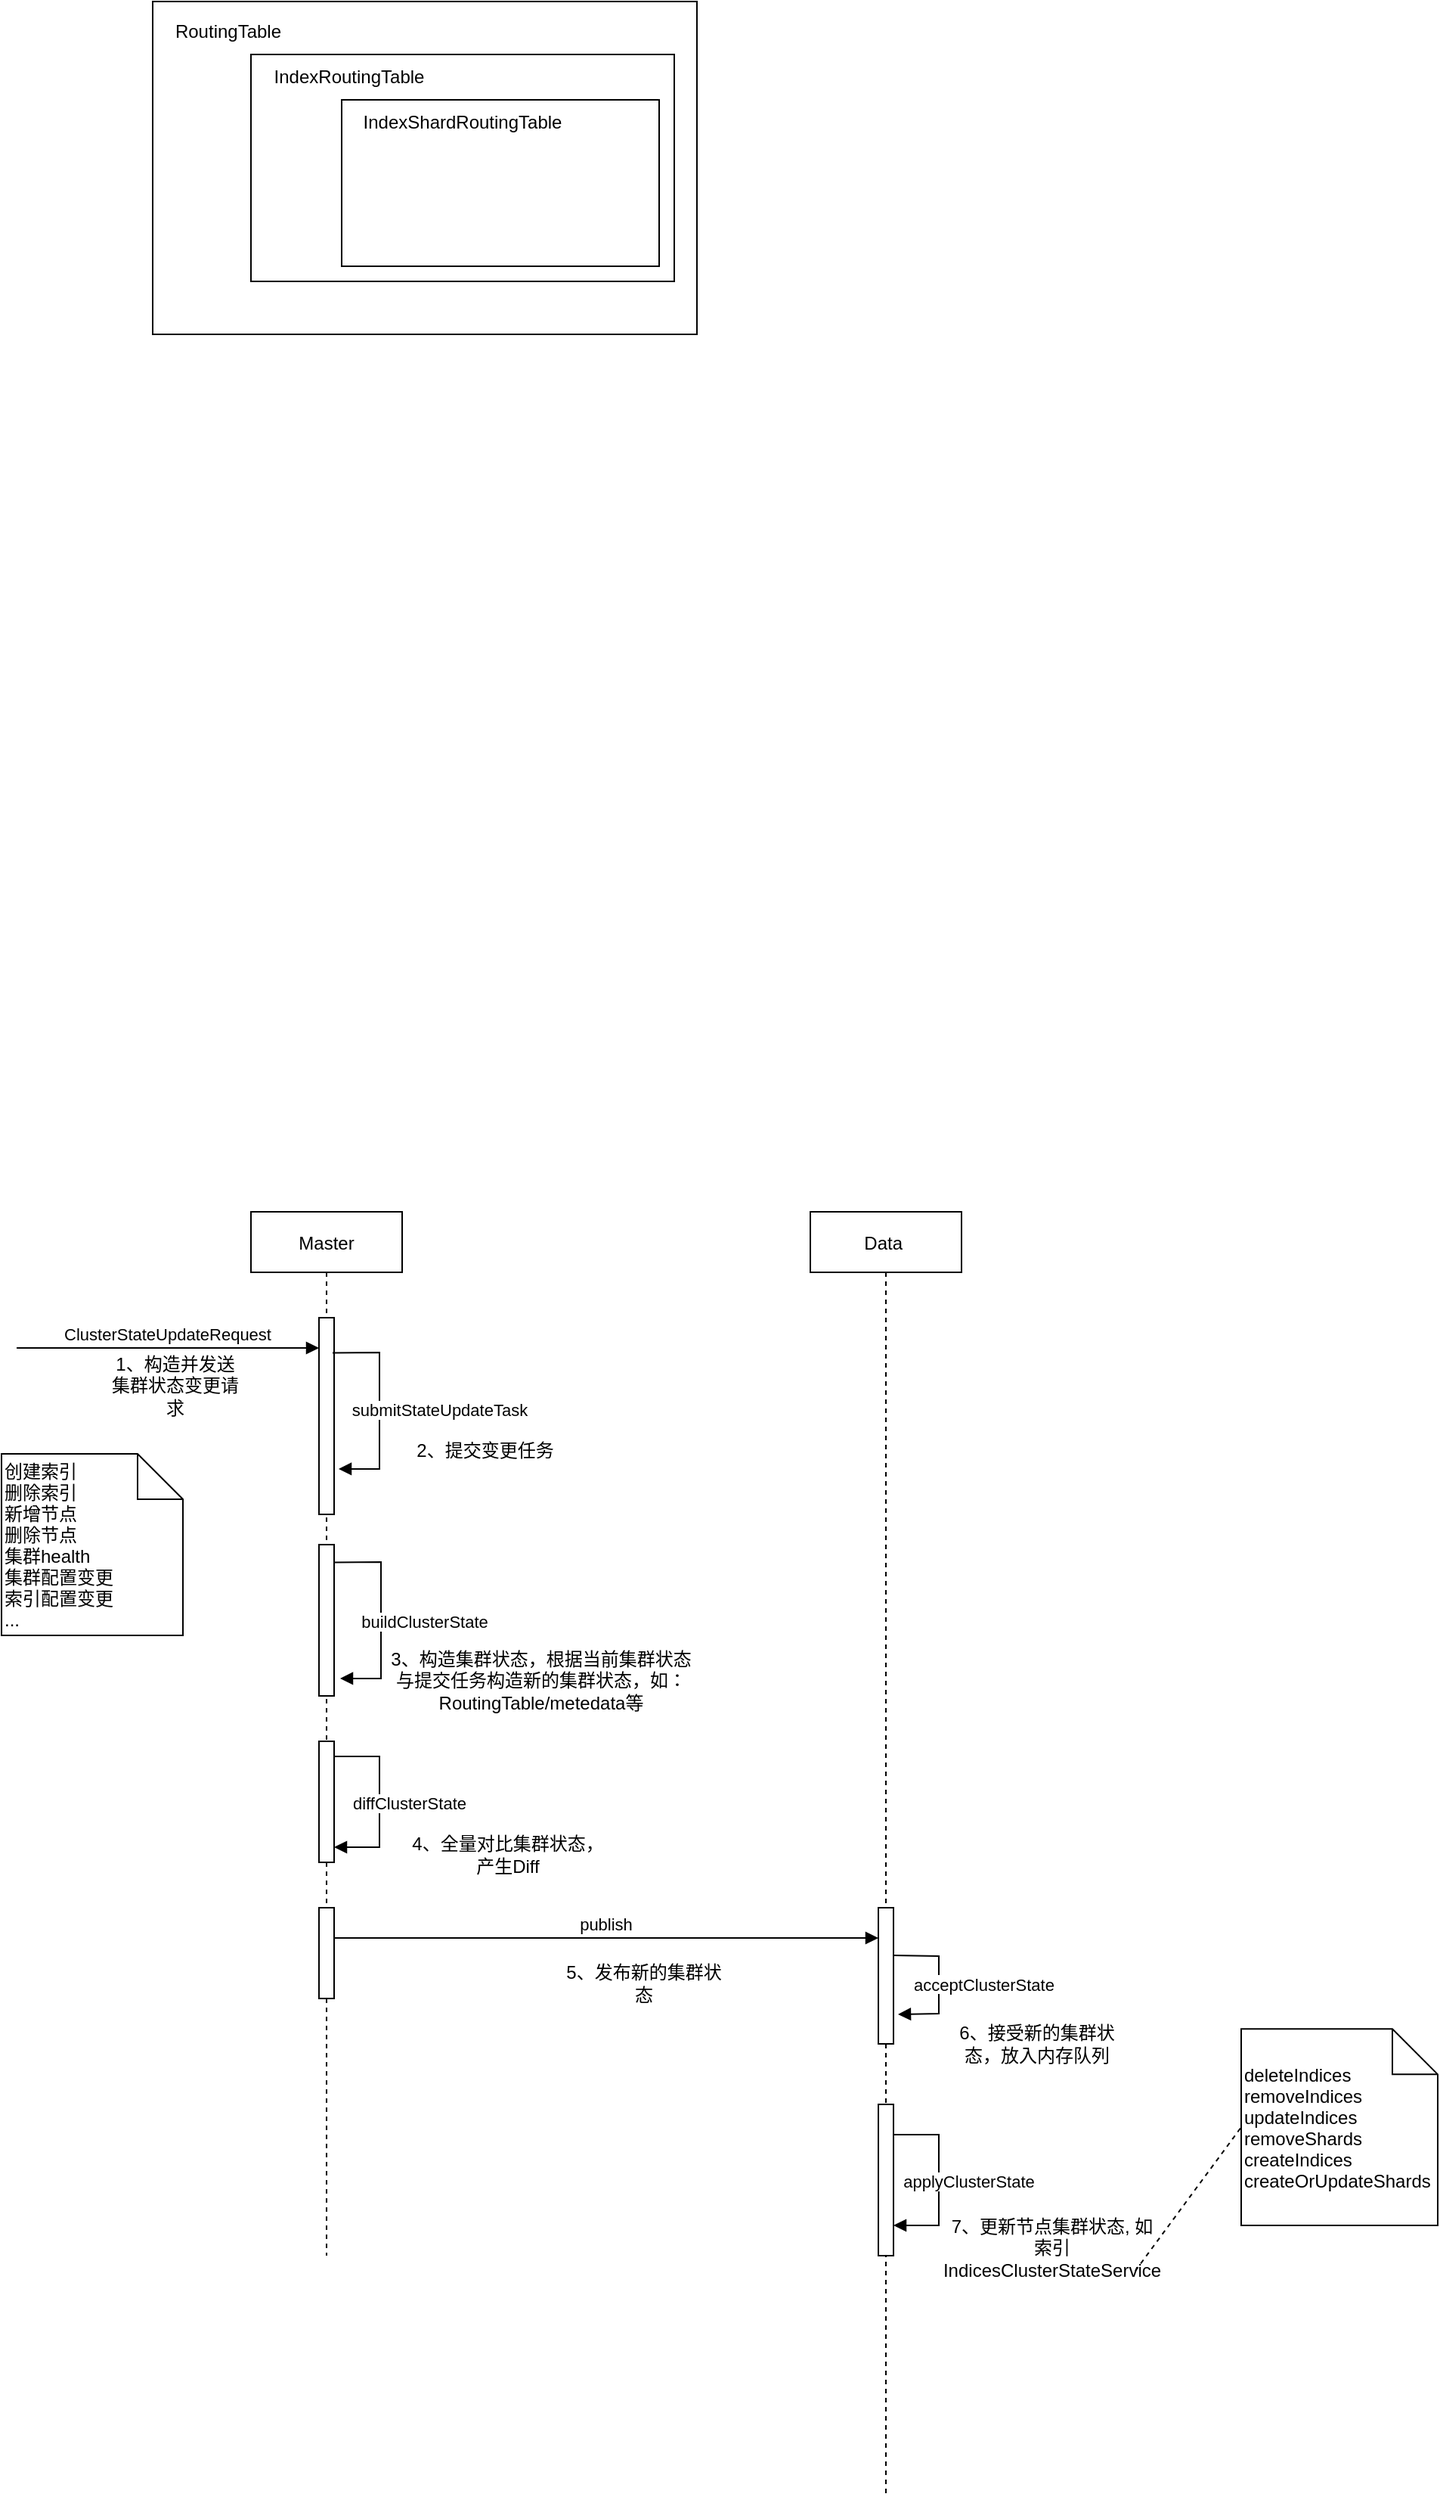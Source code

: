 <mxfile version="20.4.2" type="github">
  <diagram id="kgpKYQtTHZ0yAKxKKP6v" name="Page-1">
    <mxGraphModel dx="946" dy="614" grid="1" gridSize="10" guides="1" tooltips="1" connect="1" arrows="1" fold="1" page="1" pageScale="1" pageWidth="1169" pageHeight="1654" math="0" shadow="0">
      <root>
        <mxCell id="0" />
        <mxCell id="1" parent="0" />
        <mxCell id="3nuBFxr9cyL0pnOWT2aG-1" value="Master" style="shape=umlLifeline;perimeter=lifelinePerimeter;container=1;collapsible=0;recursiveResize=0;rounded=0;shadow=0;strokeWidth=1;" parent="1" vertex="1">
          <mxGeometry x="215" y="870" width="100" height="690" as="geometry" />
        </mxCell>
        <mxCell id="3nuBFxr9cyL0pnOWT2aG-2" value="" style="points=[];perimeter=orthogonalPerimeter;rounded=0;shadow=0;strokeWidth=1;" parent="3nuBFxr9cyL0pnOWT2aG-1" vertex="1">
          <mxGeometry x="45" y="70" width="10" height="130" as="geometry" />
        </mxCell>
        <mxCell id="AwmB5CsNsaKVvRhN-XGT-18" value="submitStateUpdateTask" style="verticalAlign=bottom;endArrow=block;shadow=0;strokeWidth=1;rounded=0;exitX=0.9;exitY=0.179;exitDx=0;exitDy=0;exitPerimeter=0;entryX=1.3;entryY=0.769;entryDx=0;entryDy=0;entryPerimeter=0;" edge="1" parent="3nuBFxr9cyL0pnOWT2aG-1" source="3nuBFxr9cyL0pnOWT2aG-2" target="3nuBFxr9cyL0pnOWT2aG-2">
          <mxGeometry x="0.156" y="40" relative="1" as="geometry">
            <mxPoint x="55" y="90" as="sourcePoint" />
            <mxPoint x="65" y="170" as="targetPoint" />
            <Array as="points">
              <mxPoint x="85" y="93" />
              <mxPoint x="85" y="170" />
            </Array>
            <mxPoint as="offset" />
          </mxGeometry>
        </mxCell>
        <mxCell id="AwmB5CsNsaKVvRhN-XGT-12" value="" style="points=[];perimeter=orthogonalPerimeter;rounded=0;shadow=0;strokeWidth=1;" vertex="1" parent="3nuBFxr9cyL0pnOWT2aG-1">
          <mxGeometry x="45" y="220" width="10" height="100" as="geometry" />
        </mxCell>
        <mxCell id="AwmB5CsNsaKVvRhN-XGT-22" value="buildClusterState" style="verticalAlign=bottom;endArrow=block;shadow=0;strokeWidth=1;rounded=0;exitX=0.9;exitY=0.179;exitDx=0;exitDy=0;exitPerimeter=0;entryX=1.3;entryY=0.769;entryDx=0;entryDy=0;entryPerimeter=0;" edge="1" parent="3nuBFxr9cyL0pnOWT2aG-1">
          <mxGeometry x="0.178" y="29" relative="1" as="geometry">
            <mxPoint x="55" y="231.77" as="sourcePoint" />
            <mxPoint x="59" y="308.47" as="targetPoint" />
            <Array as="points">
              <mxPoint x="86" y="231.5" />
              <mxPoint x="86" y="308.5" />
            </Array>
            <mxPoint as="offset" />
          </mxGeometry>
        </mxCell>
        <mxCell id="AwmB5CsNsaKVvRhN-XGT-25" value="" style="points=[];perimeter=orthogonalPerimeter;rounded=0;shadow=0;strokeWidth=1;" vertex="1" parent="3nuBFxr9cyL0pnOWT2aG-1">
          <mxGeometry x="45" y="350" width="10" height="80" as="geometry" />
        </mxCell>
        <mxCell id="AwmB5CsNsaKVvRhN-XGT-26" value="diffClusterState" style="verticalAlign=bottom;endArrow=block;shadow=0;strokeWidth=1;rounded=0;" edge="1" parent="3nuBFxr9cyL0pnOWT2aG-1">
          <mxGeometry x="0.167" y="20" relative="1" as="geometry">
            <mxPoint x="55" y="360" as="sourcePoint" />
            <mxPoint x="55" y="420" as="targetPoint" />
            <Array as="points">
              <mxPoint x="85" y="360" />
              <mxPoint x="85" y="420" />
            </Array>
            <mxPoint as="offset" />
          </mxGeometry>
        </mxCell>
        <mxCell id="AwmB5CsNsaKVvRhN-XGT-30" value="" style="points=[];perimeter=orthogonalPerimeter;rounded=0;shadow=0;strokeWidth=1;" vertex="1" parent="3nuBFxr9cyL0pnOWT2aG-1">
          <mxGeometry x="45" y="460" width="10" height="60" as="geometry" />
        </mxCell>
        <mxCell id="3nuBFxr9cyL0pnOWT2aG-5" value="Data " style="shape=umlLifeline;perimeter=lifelinePerimeter;container=1;collapsible=0;recursiveResize=0;rounded=0;shadow=0;strokeWidth=1;" parent="1" vertex="1">
          <mxGeometry x="585" y="870" width="100" height="850" as="geometry" />
        </mxCell>
        <mxCell id="3nuBFxr9cyL0pnOWT2aG-6" value="" style="points=[];perimeter=orthogonalPerimeter;rounded=0;shadow=0;strokeWidth=1;" parent="3nuBFxr9cyL0pnOWT2aG-5" vertex="1">
          <mxGeometry x="45" y="460" width="10" height="90" as="geometry" />
        </mxCell>
        <mxCell id="AwmB5CsNsaKVvRhN-XGT-38" value="acceptClusterState" style="verticalAlign=bottom;endArrow=block;shadow=0;strokeWidth=1;rounded=0;entryX=1.3;entryY=0.783;entryDx=0;entryDy=0;entryPerimeter=0;exitX=1;exitY=0.35;exitDx=0;exitDy=0;exitPerimeter=0;" edge="1" parent="3nuBFxr9cyL0pnOWT2aG-5" source="3nuBFxr9cyL0pnOWT2aG-6" target="3nuBFxr9cyL0pnOWT2aG-6">
          <mxGeometry x="0.221" y="30" relative="1" as="geometry">
            <mxPoint x="55" y="480" as="sourcePoint" />
            <mxPoint x="55" y="540" as="targetPoint" />
            <Array as="points">
              <mxPoint x="85" y="492" />
              <mxPoint x="85" y="530" />
            </Array>
            <mxPoint as="offset" />
          </mxGeometry>
        </mxCell>
        <mxCell id="AwmB5CsNsaKVvRhN-XGT-41" value="" style="points=[];perimeter=orthogonalPerimeter;rounded=0;shadow=0;strokeWidth=1;" vertex="1" parent="3nuBFxr9cyL0pnOWT2aG-5">
          <mxGeometry x="45" y="590" width="10" height="100" as="geometry" />
        </mxCell>
        <mxCell id="AwmB5CsNsaKVvRhN-XGT-42" value="applyClusterState" style="verticalAlign=bottom;endArrow=block;shadow=0;strokeWidth=1;rounded=0;" edge="1" parent="3nuBFxr9cyL0pnOWT2aG-5">
          <mxGeometry x="0.167" y="20" relative="1" as="geometry">
            <mxPoint x="55" y="610" as="sourcePoint" />
            <mxPoint x="55" y="670" as="targetPoint" />
            <Array as="points">
              <mxPoint x="85" y="610" />
              <mxPoint x="85" y="670" />
            </Array>
            <mxPoint as="offset" />
          </mxGeometry>
        </mxCell>
        <mxCell id="AwmB5CsNsaKVvRhN-XGT-1" value="" style="rounded=0;whiteSpace=wrap;html=1;" vertex="1" parent="1">
          <mxGeometry x="150" y="70" width="360" height="220" as="geometry" />
        </mxCell>
        <mxCell id="AwmB5CsNsaKVvRhN-XGT-2" value="RoutingTable" style="text;html=1;strokeColor=none;fillColor=none;align=center;verticalAlign=middle;whiteSpace=wrap;rounded=0;" vertex="1" parent="1">
          <mxGeometry x="160" y="75" width="80" height="30" as="geometry" />
        </mxCell>
        <mxCell id="AwmB5CsNsaKVvRhN-XGT-3" value="" style="rounded=0;whiteSpace=wrap;html=1;" vertex="1" parent="1">
          <mxGeometry x="215" y="105" width="280" height="150" as="geometry" />
        </mxCell>
        <mxCell id="AwmB5CsNsaKVvRhN-XGT-4" value="IndexRoutingTable" style="text;html=1;strokeColor=none;fillColor=none;align=center;verticalAlign=middle;whiteSpace=wrap;rounded=0;" vertex="1" parent="1">
          <mxGeometry x="240" y="105" width="80" height="30" as="geometry" />
        </mxCell>
        <mxCell id="AwmB5CsNsaKVvRhN-XGT-5" value="" style="rounded=0;whiteSpace=wrap;html=1;" vertex="1" parent="1">
          <mxGeometry x="275" y="135" width="210" height="110" as="geometry" />
        </mxCell>
        <mxCell id="AwmB5CsNsaKVvRhN-XGT-6" value="IndexShardRoutingTable" style="text;html=1;strokeColor=none;fillColor=none;align=center;verticalAlign=middle;whiteSpace=wrap;rounded=0;" vertex="1" parent="1">
          <mxGeometry x="325" y="135" width="60" height="30" as="geometry" />
        </mxCell>
        <mxCell id="AwmB5CsNsaKVvRhN-XGT-13" value="ClusterStateUpdateRequest" style="verticalAlign=bottom;endArrow=block;entryX=0;entryY=0;shadow=0;strokeWidth=1;rounded=0;" edge="1" parent="1">
          <mxGeometry relative="1" as="geometry">
            <mxPoint x="60" y="960" as="sourcePoint" />
            <mxPoint x="260" y="960" as="targetPoint" />
          </mxGeometry>
        </mxCell>
        <mxCell id="AwmB5CsNsaKVvRhN-XGT-17" value="1、构造并发送集群状态变更请求" style="text;html=1;strokeColor=none;fillColor=none;align=center;verticalAlign=middle;whiteSpace=wrap;rounded=0;" vertex="1" parent="1">
          <mxGeometry x="120" y="970" width="90" height="30" as="geometry" />
        </mxCell>
        <mxCell id="AwmB5CsNsaKVvRhN-XGT-20" value="2、提交变更任务" style="text;html=1;strokeColor=none;fillColor=none;align=center;verticalAlign=middle;whiteSpace=wrap;rounded=0;" vertex="1" parent="1">
          <mxGeometry x="320" y="1015" width="100" height="25" as="geometry" />
        </mxCell>
        <mxCell id="AwmB5CsNsaKVvRhN-XGT-24" value="3、构造集群状态，根据当前集群状态与提交任务构造新的集群状态，如：RoutingTable/metedata等" style="text;html=1;strokeColor=none;fillColor=none;align=center;verticalAlign=middle;whiteSpace=wrap;rounded=0;" vertex="1" parent="1">
          <mxGeometry x="302.5" y="1150" width="207.5" height="60" as="geometry" />
        </mxCell>
        <mxCell id="AwmB5CsNsaKVvRhN-XGT-29" value="4、全量对比集群状态，产生Diff" style="text;html=1;strokeColor=none;fillColor=none;align=center;verticalAlign=middle;whiteSpace=wrap;rounded=0;" vertex="1" parent="1">
          <mxGeometry x="320" y="1280" width="130" height="30" as="geometry" />
        </mxCell>
        <mxCell id="AwmB5CsNsaKVvRhN-XGT-35" value="创建索引&#xa;删除索引&#xa;新增节点&#xa;删除节点&#xa;集群health&#xa;集群配置变更&#xa;索引配置变更&#xa;..." style="shape=note;align=left" vertex="1" parent="1">
          <mxGeometry x="50" y="1030" width="120" height="120" as="geometry" />
        </mxCell>
        <mxCell id="AwmB5CsNsaKVvRhN-XGT-37" value="publish" style="verticalAlign=bottom;endArrow=block;shadow=0;strokeWidth=1;rounded=0;" edge="1" parent="1">
          <mxGeometry relative="1" as="geometry">
            <mxPoint x="270" y="1350" as="sourcePoint" />
            <mxPoint x="630" y="1350" as="targetPoint" />
          </mxGeometry>
        </mxCell>
        <mxCell id="AwmB5CsNsaKVvRhN-XGT-39" value="5、发布新的集群状态" style="text;html=1;strokeColor=none;fillColor=none;align=center;verticalAlign=middle;whiteSpace=wrap;rounded=0;" vertex="1" parent="1">
          <mxGeometry x="420" y="1360" width="110" height="40" as="geometry" />
        </mxCell>
        <mxCell id="AwmB5CsNsaKVvRhN-XGT-40" value="6、接受新的集群状态，放入内存队列" style="text;html=1;strokeColor=none;fillColor=none;align=center;verticalAlign=middle;whiteSpace=wrap;rounded=0;" vertex="1" parent="1">
          <mxGeometry x="680" y="1400" width="110" height="40" as="geometry" />
        </mxCell>
        <mxCell id="AwmB5CsNsaKVvRhN-XGT-48" style="edgeStyle=none;rounded=0;orthogonalLoop=1;jettySize=auto;html=1;entryX=0;entryY=0.5;entryDx=0;entryDy=0;entryPerimeter=0;exitX=1;exitY=1;exitDx=0;exitDy=0;dashed=1;endArrow=none;endFill=0;" edge="1" parent="1" source="AwmB5CsNsaKVvRhN-XGT-43" target="AwmB5CsNsaKVvRhN-XGT-45">
          <mxGeometry relative="1" as="geometry" />
        </mxCell>
        <mxCell id="AwmB5CsNsaKVvRhN-XGT-43" value="7、更新节点集群状态, 如索引IndicesClusterStateService" style="text;html=1;strokeColor=none;fillColor=none;align=center;verticalAlign=middle;whiteSpace=wrap;rounded=0;" vertex="1" parent="1">
          <mxGeometry x="690" y="1540" width="110" height="30" as="geometry" />
        </mxCell>
        <mxCell id="AwmB5CsNsaKVvRhN-XGT-45" value="deleteIndices&#xa;removeIndices&#xa;updateIndices&#xa;removeShards&#xa;createIndices&#xa;createOrUpdateShards" style="shape=note;align=left" vertex="1" parent="1">
          <mxGeometry x="870" y="1410.17" width="130" height="129.83" as="geometry" />
        </mxCell>
      </root>
    </mxGraphModel>
  </diagram>
</mxfile>
